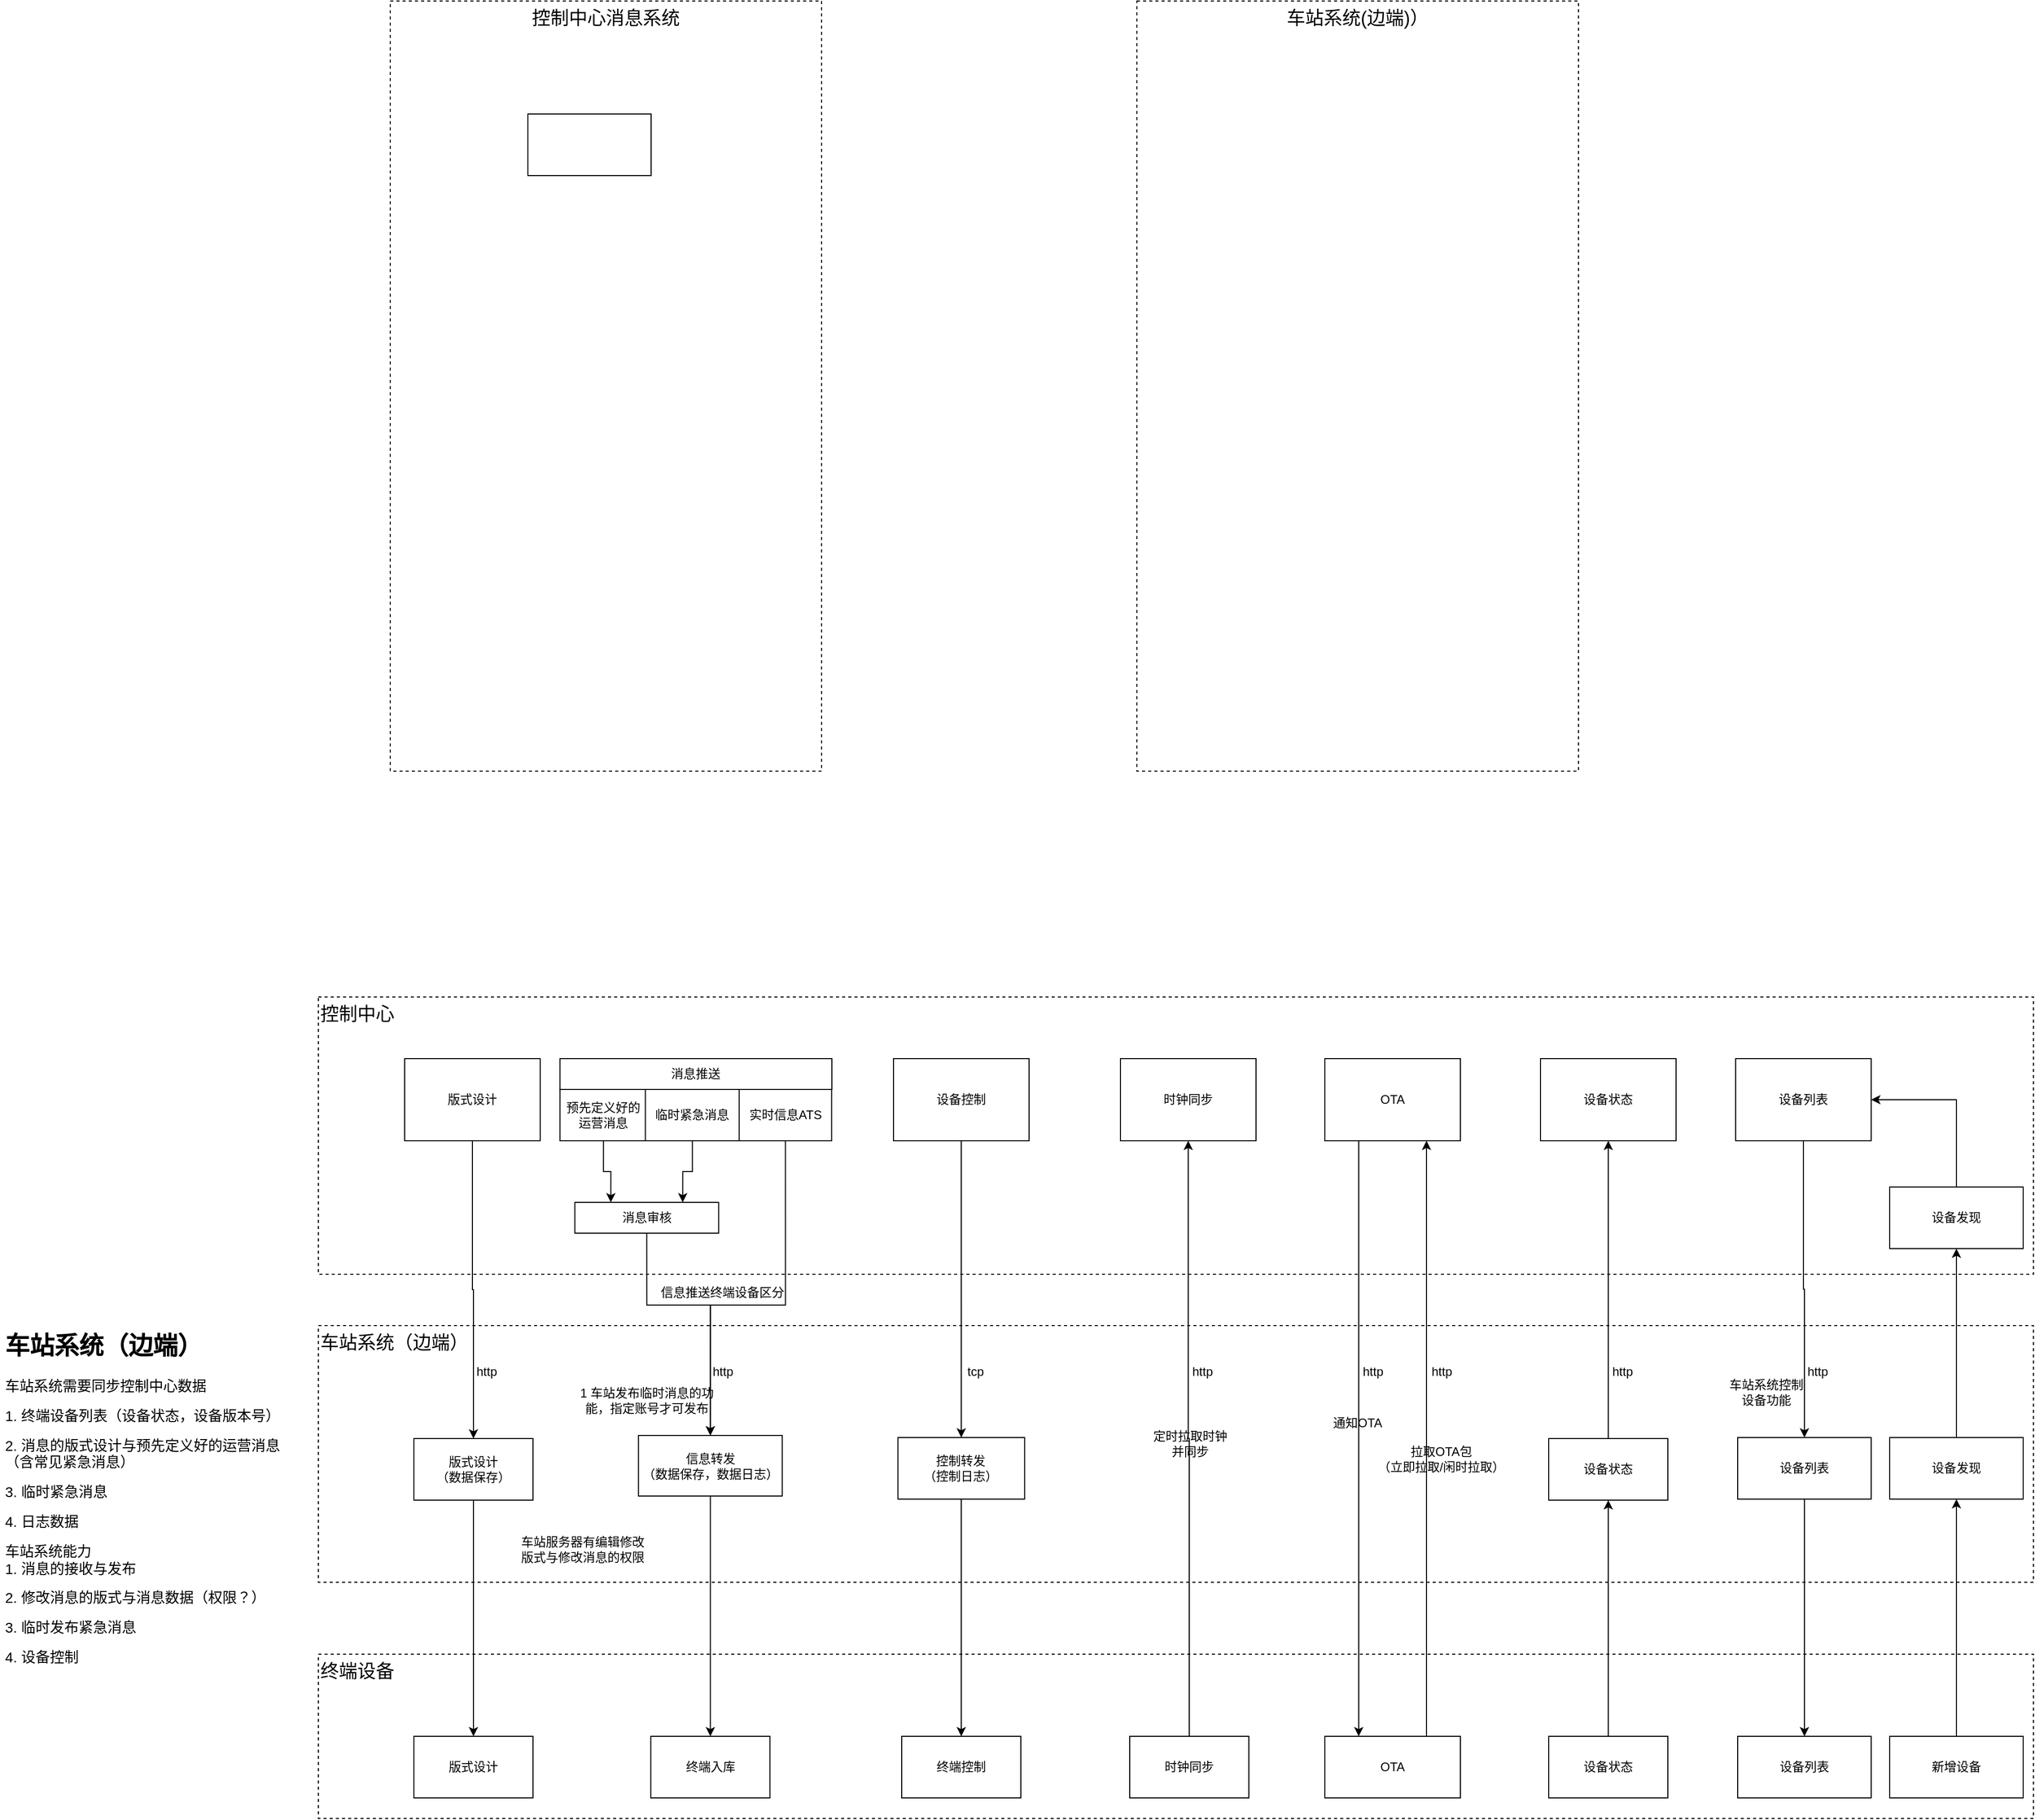 <mxfile version="21.3.5" type="github">
  <diagram name="第 1 页" id="WxWkG-pKVZrvrhtKARHQ">
    <mxGraphModel dx="1942" dy="854" grid="1" gridSize="10" guides="1" tooltips="1" connect="1" arrows="1" fold="1" page="1" pageScale="1" pageWidth="827" pageHeight="1169" math="0" shadow="0">
      <root>
        <mxCell id="0" />
        <mxCell id="1" parent="0" />
        <mxCell id="FDIz5WSHnkQEFrHZKm8G-6" value="&lt;font style=&quot;font-size: 18px;&quot;&gt;控制中心&lt;/font&gt;" style="rounded=0;whiteSpace=wrap;html=1;align=left;verticalAlign=top;dashed=1;" parent="1" vertex="1">
          <mxGeometry x="320" y="1210" width="1670" height="270" as="geometry" />
        </mxCell>
        <mxCell id="FDIz5WSHnkQEFrHZKm8G-10" value="&lt;font style=&quot;font-size: 18px;&quot;&gt;终端设备&lt;/font&gt;" style="rounded=0;whiteSpace=wrap;html=1;align=left;verticalAlign=top;dashed=1;" parent="1" vertex="1">
          <mxGeometry x="320" y="1850" width="1670" height="160" as="geometry" />
        </mxCell>
        <mxCell id="FDIz5WSHnkQEFrHZKm8G-11" value="&lt;font style=&quot;font-size: 18px;&quot;&gt;车站系统（边端）&lt;/font&gt;" style="rounded=0;whiteSpace=wrap;html=1;align=left;verticalAlign=top;dashed=1;" parent="1" vertex="1">
          <mxGeometry x="320" y="1530" width="1670" height="250" as="geometry" />
        </mxCell>
        <mxCell id="MEf120TzHeJ7vrePYZAw-9" value="&lt;font style=&quot;font-size: 18px;&quot;&gt;车站系统(边端)）&lt;/font&gt;" style="rounded=0;whiteSpace=wrap;html=1;dashed=1;verticalAlign=top;" parent="1" vertex="1">
          <mxGeometry x="1117" y="240" width="430" height="750" as="geometry" />
        </mxCell>
        <mxCell id="MEf120TzHeJ7vrePYZAw-5" value="&lt;font style=&quot;font-size: 18px;&quot;&gt;控制中心消息系统&lt;/font&gt;" style="rounded=0;whiteSpace=wrap;html=1;dashed=1;verticalAlign=top;" parent="1" vertex="1">
          <mxGeometry x="390" y="240" width="420" height="750" as="geometry" />
        </mxCell>
        <mxCell id="FDIz5WSHnkQEFrHZKm8G-16" style="edgeStyle=orthogonalEdgeStyle;rounded=0;orthogonalLoop=1;jettySize=auto;html=1;exitX=0.5;exitY=1;exitDx=0;exitDy=0;entryX=0.5;entryY=0;entryDx=0;entryDy=0;" parent="1" source="FDIz5WSHnkQEFrHZKm8G-12" target="FDIz5WSHnkQEFrHZKm8G-13" edge="1">
          <mxGeometry relative="1" as="geometry" />
        </mxCell>
        <mxCell id="FDIz5WSHnkQEFrHZKm8G-12" value="版式设计" style="rounded=0;whiteSpace=wrap;html=1;" parent="1" vertex="1">
          <mxGeometry x="404" y="1270" width="132" height="80" as="geometry" />
        </mxCell>
        <mxCell id="FDIz5WSHnkQEFrHZKm8G-17" style="edgeStyle=orthogonalEdgeStyle;rounded=0;orthogonalLoop=1;jettySize=auto;html=1;exitX=0.5;exitY=1;exitDx=0;exitDy=0;entryX=0.5;entryY=0;entryDx=0;entryDy=0;" parent="1" source="FDIz5WSHnkQEFrHZKm8G-13" target="FDIz5WSHnkQEFrHZKm8G-15" edge="1">
          <mxGeometry relative="1" as="geometry" />
        </mxCell>
        <mxCell id="FDIz5WSHnkQEFrHZKm8G-13" value="版式设计&lt;br&gt;（数据保存）" style="rounded=0;whiteSpace=wrap;html=1;" parent="1" vertex="1">
          <mxGeometry x="413" y="1640" width="116" height="60" as="geometry" />
        </mxCell>
        <mxCell id="FDIz5WSHnkQEFrHZKm8G-15" value="版式设计" style="rounded=0;whiteSpace=wrap;html=1;" parent="1" vertex="1">
          <mxGeometry x="413" y="1930" width="116" height="60" as="geometry" />
        </mxCell>
        <mxCell id="FDIz5WSHnkQEFrHZKm8G-18" value="消息推送" style="rounded=0;whiteSpace=wrap;html=1;" parent="1" vertex="1">
          <mxGeometry x="555.25" y="1270" width="264.75" height="30" as="geometry" />
        </mxCell>
        <mxCell id="FDIz5WSHnkQEFrHZKm8G-23" style="edgeStyle=orthogonalEdgeStyle;rounded=0;orthogonalLoop=1;jettySize=auto;html=1;exitX=0.5;exitY=1;exitDx=0;exitDy=0;entryX=0.25;entryY=0;entryDx=0;entryDy=0;" parent="1" source="FDIz5WSHnkQEFrHZKm8G-19" target="FDIz5WSHnkQEFrHZKm8G-21" edge="1">
          <mxGeometry relative="1" as="geometry" />
        </mxCell>
        <mxCell id="FDIz5WSHnkQEFrHZKm8G-19" value="预先定义好的运营消息" style="rounded=0;whiteSpace=wrap;html=1;" parent="1" vertex="1">
          <mxGeometry x="555.25" y="1300" width="84.75" height="50" as="geometry" />
        </mxCell>
        <mxCell id="FDIz5WSHnkQEFrHZKm8G-24" style="edgeStyle=orthogonalEdgeStyle;rounded=0;orthogonalLoop=1;jettySize=auto;html=1;exitX=0.5;exitY=1;exitDx=0;exitDy=0;entryX=0.75;entryY=0;entryDx=0;entryDy=0;" parent="1" source="FDIz5WSHnkQEFrHZKm8G-20" target="FDIz5WSHnkQEFrHZKm8G-21" edge="1">
          <mxGeometry relative="1" as="geometry" />
        </mxCell>
        <mxCell id="FDIz5WSHnkQEFrHZKm8G-20" value="临时紧急消息" style="rounded=0;whiteSpace=wrap;html=1;" parent="1" vertex="1">
          <mxGeometry x="638.37" y="1300" width="91.63" height="50" as="geometry" />
        </mxCell>
        <mxCell id="FDIz5WSHnkQEFrHZKm8G-26" style="edgeStyle=orthogonalEdgeStyle;rounded=0;orthogonalLoop=1;jettySize=auto;html=1;exitX=0.5;exitY=1;exitDx=0;exitDy=0;entryX=0.5;entryY=0;entryDx=0;entryDy=0;" parent="1" source="FDIz5WSHnkQEFrHZKm8G-21" target="FDIz5WSHnkQEFrHZKm8G-27" edge="1">
          <mxGeometry relative="1" as="geometry">
            <mxPoint x="639.75" y="1590" as="targetPoint" />
            <Array as="points">
              <mxPoint x="640" y="1510" />
              <mxPoint x="702" y="1510" />
            </Array>
          </mxGeometry>
        </mxCell>
        <mxCell id="FDIz5WSHnkQEFrHZKm8G-21" value="消息审核" style="rounded=0;whiteSpace=wrap;html=1;" parent="1" vertex="1">
          <mxGeometry x="569.75" y="1410" width="140" height="30" as="geometry" />
        </mxCell>
        <mxCell id="FDIz5WSHnkQEFrHZKm8G-28" style="edgeStyle=orthogonalEdgeStyle;rounded=0;orthogonalLoop=1;jettySize=auto;html=1;exitX=0.5;exitY=1;exitDx=0;exitDy=0;entryX=0.5;entryY=0;entryDx=0;entryDy=0;" parent="1" source="FDIz5WSHnkQEFrHZKm8G-22" target="FDIz5WSHnkQEFrHZKm8G-27" edge="1">
          <mxGeometry relative="1" as="geometry">
            <Array as="points">
              <mxPoint x="775" y="1510" />
              <mxPoint x="702" y="1510" />
            </Array>
          </mxGeometry>
        </mxCell>
        <mxCell id="FDIz5WSHnkQEFrHZKm8G-22" value="实时信息ATS" style="rounded=0;whiteSpace=wrap;html=1;" parent="1" vertex="1">
          <mxGeometry x="729.75" y="1300" width="90" height="50" as="geometry" />
        </mxCell>
        <mxCell id="FDIz5WSHnkQEFrHZKm8G-30" style="edgeStyle=orthogonalEdgeStyle;rounded=0;orthogonalLoop=1;jettySize=auto;html=1;exitX=0.5;exitY=1;exitDx=0;exitDy=0;entryX=0.5;entryY=0;entryDx=0;entryDy=0;" parent="1" source="FDIz5WSHnkQEFrHZKm8G-27" target="FDIz5WSHnkQEFrHZKm8G-29" edge="1">
          <mxGeometry relative="1" as="geometry" />
        </mxCell>
        <mxCell id="FDIz5WSHnkQEFrHZKm8G-27" value="信息转发&lt;br&gt;（数据保存，数据日志）" style="rounded=0;whiteSpace=wrap;html=1;" parent="1" vertex="1">
          <mxGeometry x="631.69" y="1637" width="140" height="59" as="geometry" />
        </mxCell>
        <mxCell id="FDIz5WSHnkQEFrHZKm8G-29" value="终端入库" style="rounded=0;whiteSpace=wrap;html=1;" parent="1" vertex="1">
          <mxGeometry x="643.69" y="1930" width="116" height="60" as="geometry" />
        </mxCell>
        <mxCell id="FDIz5WSHnkQEFrHZKm8G-34" style="edgeStyle=orthogonalEdgeStyle;rounded=0;orthogonalLoop=1;jettySize=auto;html=1;exitX=0.5;exitY=1;exitDx=0;exitDy=0;entryX=0.5;entryY=0;entryDx=0;entryDy=0;" parent="1" source="FDIz5WSHnkQEFrHZKm8G-31" target="FDIz5WSHnkQEFrHZKm8G-33" edge="1">
          <mxGeometry relative="1" as="geometry" />
        </mxCell>
        <mxCell id="FDIz5WSHnkQEFrHZKm8G-31" value="设备控制" style="rounded=0;whiteSpace=wrap;html=1;" parent="1" vertex="1">
          <mxGeometry x="880" y="1270" width="132" height="80" as="geometry" />
        </mxCell>
        <mxCell id="FDIz5WSHnkQEFrHZKm8G-36" style="edgeStyle=orthogonalEdgeStyle;rounded=0;orthogonalLoop=1;jettySize=auto;html=1;exitX=0.5;exitY=1;exitDx=0;exitDy=0;entryX=0.5;entryY=0;entryDx=0;entryDy=0;" parent="1" source="FDIz5WSHnkQEFrHZKm8G-33" target="FDIz5WSHnkQEFrHZKm8G-35" edge="1">
          <mxGeometry relative="1" as="geometry" />
        </mxCell>
        <mxCell id="FDIz5WSHnkQEFrHZKm8G-33" value="控制转发&lt;br&gt;（控制日志）" style="rounded=0;whiteSpace=wrap;html=1;" parent="1" vertex="1">
          <mxGeometry x="884.32" y="1639" width="123.37" height="60" as="geometry" />
        </mxCell>
        <mxCell id="FDIz5WSHnkQEFrHZKm8G-35" value="终端控制" style="rounded=0;whiteSpace=wrap;html=1;" parent="1" vertex="1">
          <mxGeometry x="888" y="1930" width="116" height="60" as="geometry" />
        </mxCell>
        <mxCell id="FDIz5WSHnkQEFrHZKm8G-37" value="时钟同步" style="rounded=0;whiteSpace=wrap;html=1;" parent="1" vertex="1">
          <mxGeometry x="1101" y="1270" width="132" height="80" as="geometry" />
        </mxCell>
        <mxCell id="lnaJndpBKy_KP0AAHM30-5" style="edgeStyle=orthogonalEdgeStyle;rounded=0;orthogonalLoop=1;jettySize=auto;html=1;exitX=0.25;exitY=1;exitDx=0;exitDy=0;entryX=0.25;entryY=0;entryDx=0;entryDy=0;" edge="1" parent="1" source="FDIz5WSHnkQEFrHZKm8G-38" target="lnaJndpBKy_KP0AAHM30-2">
          <mxGeometry relative="1" as="geometry" />
        </mxCell>
        <mxCell id="FDIz5WSHnkQEFrHZKm8G-38" value="OTA" style="rounded=0;whiteSpace=wrap;html=1;" parent="1" vertex="1">
          <mxGeometry x="1300" y="1270" width="132" height="80" as="geometry" />
        </mxCell>
        <mxCell id="FDIz5WSHnkQEFrHZKm8G-39" value="设备状态" style="rounded=0;whiteSpace=wrap;html=1;" parent="1" vertex="1">
          <mxGeometry x="1510" y="1270" width="132" height="80" as="geometry" />
        </mxCell>
        <mxCell id="lnaJndpBKy_KP0AAHM30-4" style="edgeStyle=orthogonalEdgeStyle;rounded=0;orthogonalLoop=1;jettySize=auto;html=1;exitX=0.5;exitY=0;exitDx=0;exitDy=0;entryX=0.5;entryY=1;entryDx=0;entryDy=0;" edge="1" parent="1" source="lnaJndpBKy_KP0AAHM30-1" target="FDIz5WSHnkQEFrHZKm8G-37">
          <mxGeometry relative="1" as="geometry" />
        </mxCell>
        <mxCell id="lnaJndpBKy_KP0AAHM30-1" value="时钟同步" style="rounded=0;whiteSpace=wrap;html=1;" vertex="1" parent="1">
          <mxGeometry x="1110" y="1930" width="116" height="60" as="geometry" />
        </mxCell>
        <mxCell id="lnaJndpBKy_KP0AAHM30-6" style="edgeStyle=orthogonalEdgeStyle;rounded=0;orthogonalLoop=1;jettySize=auto;html=1;exitX=0.75;exitY=0;exitDx=0;exitDy=0;entryX=0.75;entryY=1;entryDx=0;entryDy=0;" edge="1" parent="1" source="lnaJndpBKy_KP0AAHM30-2" target="FDIz5WSHnkQEFrHZKm8G-38">
          <mxGeometry relative="1" as="geometry" />
        </mxCell>
        <mxCell id="lnaJndpBKy_KP0AAHM30-2" value="OTA" style="rounded=0;whiteSpace=wrap;html=1;" vertex="1" parent="1">
          <mxGeometry x="1300" y="1930" width="132" height="60" as="geometry" />
        </mxCell>
        <mxCell id="lnaJndpBKy_KP0AAHM30-7" style="edgeStyle=orthogonalEdgeStyle;rounded=0;orthogonalLoop=1;jettySize=auto;html=1;exitX=0.5;exitY=0;exitDx=0;exitDy=0;entryX=0.5;entryY=1;entryDx=0;entryDy=0;" edge="1" parent="1" source="lnaJndpBKy_KP0AAHM30-3" target="lnaJndpBKy_KP0AAHM30-28">
          <mxGeometry relative="1" as="geometry" />
        </mxCell>
        <mxCell id="lnaJndpBKy_KP0AAHM30-3" value="设备状态" style="rounded=0;whiteSpace=wrap;html=1;" vertex="1" parent="1">
          <mxGeometry x="1518" y="1930" width="116" height="60" as="geometry" />
        </mxCell>
        <mxCell id="lnaJndpBKy_KP0AAHM30-12" style="edgeStyle=orthogonalEdgeStyle;rounded=0;orthogonalLoop=1;jettySize=auto;html=1;exitX=0.5;exitY=1;exitDx=0;exitDy=0;entryX=0.5;entryY=0;entryDx=0;entryDy=0;" edge="1" parent="1" source="lnaJndpBKy_KP0AAHM30-9" target="lnaJndpBKy_KP0AAHM30-10">
          <mxGeometry relative="1" as="geometry" />
        </mxCell>
        <mxCell id="lnaJndpBKy_KP0AAHM30-9" value="设备列表" style="rounded=0;whiteSpace=wrap;html=1;" vertex="1" parent="1">
          <mxGeometry x="1700" y="1270" width="132" height="80" as="geometry" />
        </mxCell>
        <mxCell id="lnaJndpBKy_KP0AAHM30-13" style="edgeStyle=orthogonalEdgeStyle;rounded=0;orthogonalLoop=1;jettySize=auto;html=1;exitX=0.5;exitY=1;exitDx=0;exitDy=0;" edge="1" parent="1" source="lnaJndpBKy_KP0AAHM30-10" target="lnaJndpBKy_KP0AAHM30-11">
          <mxGeometry relative="1" as="geometry" />
        </mxCell>
        <mxCell id="lnaJndpBKy_KP0AAHM30-10" value="设备列表" style="rounded=0;whiteSpace=wrap;html=1;" vertex="1" parent="1">
          <mxGeometry x="1702" y="1639" width="130" height="60" as="geometry" />
        </mxCell>
        <mxCell id="lnaJndpBKy_KP0AAHM30-11" value="设备列表" style="rounded=0;whiteSpace=wrap;html=1;" vertex="1" parent="1">
          <mxGeometry x="1702" y="1930" width="130" height="60" as="geometry" />
        </mxCell>
        <mxCell id="lnaJndpBKy_KP0AAHM30-15" value="1 车站发布临时消息的功能，指定账号才可发布" style="text;html=1;strokeColor=none;fillColor=none;align=center;verticalAlign=middle;whiteSpace=wrap;rounded=0;" vertex="1" parent="1">
          <mxGeometry x="569.75" y="1585" width="140" height="35" as="geometry" />
        </mxCell>
        <mxCell id="lnaJndpBKy_KP0AAHM30-17" value="车站系统控制设备功能" style="text;html=1;strokeColor=none;fillColor=none;align=center;verticalAlign=middle;whiteSpace=wrap;rounded=0;" vertex="1" parent="1">
          <mxGeometry x="1690" y="1570" width="80" height="50" as="geometry" />
        </mxCell>
        <mxCell id="lnaJndpBKy_KP0AAHM30-21" value="定时拉取时钟并同步" style="text;html=1;strokeColor=none;fillColor=none;align=center;verticalAlign=middle;whiteSpace=wrap;rounded=0;" vertex="1" parent="1">
          <mxGeometry x="1129" y="1620" width="80" height="50" as="geometry" />
        </mxCell>
        <mxCell id="lnaJndpBKy_KP0AAHM30-22" value="通知OTA" style="text;html=1;strokeColor=none;fillColor=none;align=center;verticalAlign=middle;whiteSpace=wrap;rounded=0;" vertex="1" parent="1">
          <mxGeometry x="1292" y="1600" width="80" height="50" as="geometry" />
        </mxCell>
        <mxCell id="lnaJndpBKy_KP0AAHM30-24" value="拉取OTA包&lt;br&gt;（立即拉取/闲时拉取）" style="text;html=1;strokeColor=none;fillColor=none;align=center;verticalAlign=middle;whiteSpace=wrap;rounded=0;" vertex="1" parent="1">
          <mxGeometry x="1350" y="1640" width="127" height="40" as="geometry" />
        </mxCell>
        <mxCell id="lnaJndpBKy_KP0AAHM30-25" value="信息推送终端设备区分" style="text;html=1;strokeColor=none;fillColor=none;align=center;verticalAlign=middle;whiteSpace=wrap;rounded=0;" vertex="1" parent="1">
          <mxGeometry x="648" y="1480" width="131.38" height="35" as="geometry" />
        </mxCell>
        <mxCell id="lnaJndpBKy_KP0AAHM30-27" value="车站服务器有编辑修改版式与修改消息的权限" style="text;html=1;strokeColor=none;fillColor=none;align=center;verticalAlign=middle;whiteSpace=wrap;rounded=0;" vertex="1" parent="1">
          <mxGeometry x="512.31" y="1730" width="131.38" height="35" as="geometry" />
        </mxCell>
        <mxCell id="lnaJndpBKy_KP0AAHM30-30" style="edgeStyle=orthogonalEdgeStyle;rounded=0;orthogonalLoop=1;jettySize=auto;html=1;exitX=0.5;exitY=0;exitDx=0;exitDy=0;" edge="1" parent="1" source="lnaJndpBKy_KP0AAHM30-28" target="FDIz5WSHnkQEFrHZKm8G-39">
          <mxGeometry relative="1" as="geometry" />
        </mxCell>
        <mxCell id="lnaJndpBKy_KP0AAHM30-28" value="设备状态" style="rounded=0;whiteSpace=wrap;html=1;" vertex="1" parent="1">
          <mxGeometry x="1518" y="1640" width="116" height="60" as="geometry" />
        </mxCell>
        <mxCell id="lnaJndpBKy_KP0AAHM30-31" value="" style="rounded=0;whiteSpace=wrap;html=1;" vertex="1" parent="1">
          <mxGeometry x="524" y="350" width="120" height="60" as="geometry" />
        </mxCell>
        <mxCell id="lnaJndpBKy_KP0AAHM30-32" value="&lt;h1&gt;车站系统（边端）&lt;/h1&gt;&lt;p&gt;&lt;font style=&quot;font-size: 14px;&quot;&gt;车站系统需要同步控制中心数据&lt;/font&gt;&lt;/p&gt;&lt;p&gt;&lt;font style=&quot;font-size: 14px;&quot;&gt;1. 终端设备列表（设备状态，设备版本号）&lt;/font&gt;&lt;/p&gt;&lt;p&gt;&lt;font style=&quot;font-size: 14px;&quot;&gt;2. 消息的版式设计与预先定义好的运营消息（含常见紧急消息）&lt;/font&gt;&lt;/p&gt;&lt;p&gt;&lt;font style=&quot;font-size: 14px;&quot;&gt;3. 临时紧急消息&lt;/font&gt;&lt;/p&gt;&lt;p&gt;&lt;font style=&quot;font-size: 14px;&quot;&gt;4. 日志数据&lt;/font&gt;&lt;/p&gt;&lt;p&gt;&lt;font style=&quot;font-size: 14px;&quot;&gt;车站系统能力&lt;br&gt;1. 消息的接收与发布&lt;/font&gt;&lt;/p&gt;&lt;p&gt;&lt;font style=&quot;font-size: 14px;&quot;&gt;2. 修改消息的版式与消息数据（权限？）&lt;/font&gt;&lt;/p&gt;&lt;p&gt;&lt;font style=&quot;font-size: 14px;&quot;&gt;3. 临时发布紧急消息&lt;/font&gt;&lt;/p&gt;&lt;p&gt;&lt;font style=&quot;font-size: 14px;&quot;&gt;4. 设备控制&lt;/font&gt;&lt;/p&gt;" style="text;html=1;strokeColor=none;fillColor=none;spacing=5;spacingTop=-20;whiteSpace=wrap;overflow=hidden;rounded=0;" vertex="1" parent="1">
          <mxGeometry x="10" y="1530" width="300" height="390" as="geometry" />
        </mxCell>
        <mxCell id="lnaJndpBKy_KP0AAHM30-35" value="http" style="text;html=1;strokeColor=none;fillColor=none;align=center;verticalAlign=middle;whiteSpace=wrap;rounded=0;" vertex="1" parent="1">
          <mxGeometry x="454" y="1560" width="60" height="30" as="geometry" />
        </mxCell>
        <mxCell id="lnaJndpBKy_KP0AAHM30-36" value="tcp" style="text;html=1;strokeColor=none;fillColor=none;align=center;verticalAlign=middle;whiteSpace=wrap;rounded=0;" vertex="1" parent="1">
          <mxGeometry x="930" y="1560" width="60" height="30" as="geometry" />
        </mxCell>
        <mxCell id="lnaJndpBKy_KP0AAHM30-37" value="http" style="text;html=1;strokeColor=none;fillColor=none;align=center;verticalAlign=middle;whiteSpace=wrap;rounded=0;" vertex="1" parent="1">
          <mxGeometry x="683.69" y="1560" width="60" height="30" as="geometry" />
        </mxCell>
        <mxCell id="lnaJndpBKy_KP0AAHM30-39" value="http" style="text;html=1;strokeColor=none;fillColor=none;align=center;verticalAlign=middle;whiteSpace=wrap;rounded=0;" vertex="1" parent="1">
          <mxGeometry x="1151" y="1560" width="60" height="30" as="geometry" />
        </mxCell>
        <mxCell id="lnaJndpBKy_KP0AAHM30-40" value="http" style="text;html=1;strokeColor=none;fillColor=none;align=center;verticalAlign=middle;whiteSpace=wrap;rounded=0;" vertex="1" parent="1">
          <mxGeometry x="1317" y="1560" width="60" height="30" as="geometry" />
        </mxCell>
        <mxCell id="lnaJndpBKy_KP0AAHM30-41" value="http" style="text;html=1;strokeColor=none;fillColor=none;align=center;verticalAlign=middle;whiteSpace=wrap;rounded=0;" vertex="1" parent="1">
          <mxGeometry x="1383.5" y="1560" width="60" height="30" as="geometry" />
        </mxCell>
        <mxCell id="lnaJndpBKy_KP0AAHM30-42" value="http" style="text;html=1;strokeColor=none;fillColor=none;align=center;verticalAlign=middle;whiteSpace=wrap;rounded=0;" vertex="1" parent="1">
          <mxGeometry x="1560" y="1560" width="60" height="30" as="geometry" />
        </mxCell>
        <mxCell id="lnaJndpBKy_KP0AAHM30-43" value="http" style="text;html=1;strokeColor=none;fillColor=none;align=center;verticalAlign=middle;whiteSpace=wrap;rounded=0;" vertex="1" parent="1">
          <mxGeometry x="1750" y="1560" width="60" height="30" as="geometry" />
        </mxCell>
        <mxCell id="lnaJndpBKy_KP0AAHM30-47" style="edgeStyle=orthogonalEdgeStyle;rounded=0;orthogonalLoop=1;jettySize=auto;html=1;exitX=0.5;exitY=0;exitDx=0;exitDy=0;" edge="1" parent="1" source="lnaJndpBKy_KP0AAHM30-44" target="lnaJndpBKy_KP0AAHM30-45">
          <mxGeometry relative="1" as="geometry" />
        </mxCell>
        <mxCell id="lnaJndpBKy_KP0AAHM30-44" value="新增设备" style="rounded=0;whiteSpace=wrap;html=1;" vertex="1" parent="1">
          <mxGeometry x="1850" y="1930" width="130" height="60" as="geometry" />
        </mxCell>
        <mxCell id="lnaJndpBKy_KP0AAHM30-48" style="edgeStyle=orthogonalEdgeStyle;rounded=0;orthogonalLoop=1;jettySize=auto;html=1;" edge="1" parent="1" source="lnaJndpBKy_KP0AAHM30-45" target="lnaJndpBKy_KP0AAHM30-46">
          <mxGeometry relative="1" as="geometry" />
        </mxCell>
        <mxCell id="lnaJndpBKy_KP0AAHM30-45" value="设备发现" style="rounded=0;whiteSpace=wrap;html=1;" vertex="1" parent="1">
          <mxGeometry x="1850" y="1639" width="130" height="60" as="geometry" />
        </mxCell>
        <mxCell id="lnaJndpBKy_KP0AAHM30-49" style="edgeStyle=orthogonalEdgeStyle;rounded=0;orthogonalLoop=1;jettySize=auto;html=1;exitX=0.5;exitY=0;exitDx=0;exitDy=0;entryX=1;entryY=0.5;entryDx=0;entryDy=0;" edge="1" parent="1" source="lnaJndpBKy_KP0AAHM30-46" target="lnaJndpBKy_KP0AAHM30-9">
          <mxGeometry relative="1" as="geometry" />
        </mxCell>
        <mxCell id="lnaJndpBKy_KP0AAHM30-46" value="设备发现" style="rounded=0;whiteSpace=wrap;html=1;" vertex="1" parent="1">
          <mxGeometry x="1850" y="1395" width="130" height="60" as="geometry" />
        </mxCell>
      </root>
    </mxGraphModel>
  </diagram>
</mxfile>

